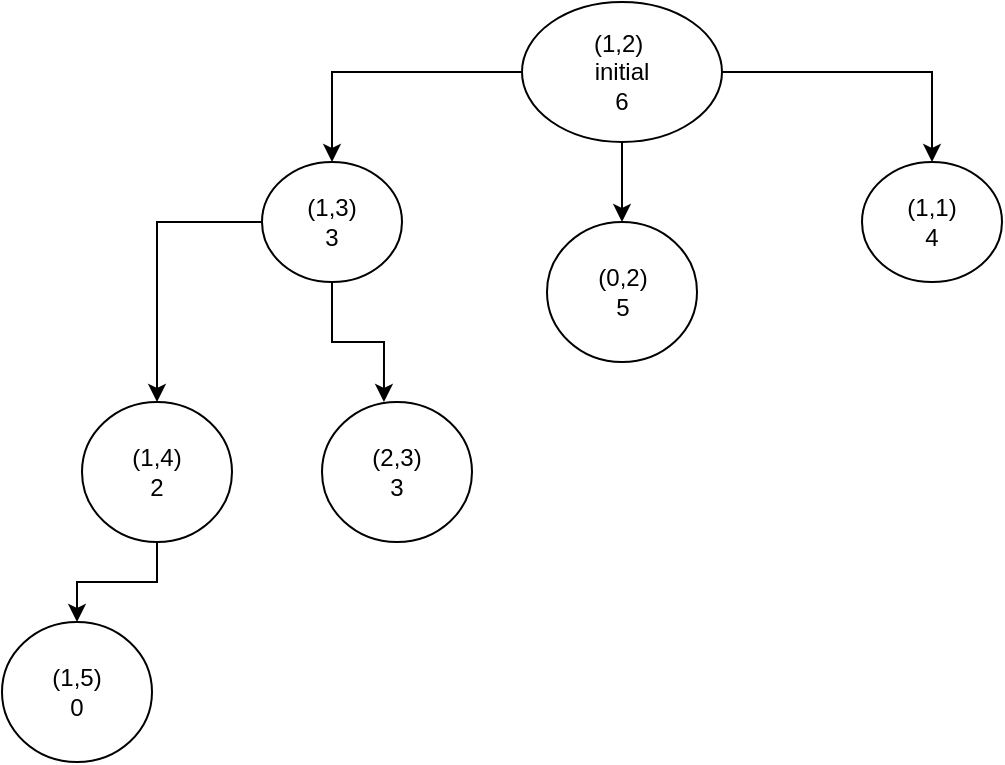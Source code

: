 <mxfile version="18.1.2" type="device"><diagram id="OSgIgFRIwhTvXAs2WFan" name="Page-1"><mxGraphModel dx="868" dy="403" grid="1" gridSize="10" guides="1" tooltips="1" connect="1" arrows="1" fold="1" page="1" pageScale="1" pageWidth="850" pageHeight="1100" math="0" shadow="0"><root><mxCell id="0"/><mxCell id="1" parent="0"/><mxCell id="uq8NRQB6TmI6QzF5dRJw-6" style="edgeStyle=orthogonalEdgeStyle;rounded=0;orthogonalLoop=1;jettySize=auto;html=1;exitX=1;exitY=0.5;exitDx=0;exitDy=0;entryX=0.5;entryY=0;entryDx=0;entryDy=0;" parent="1" source="uq8NRQB6TmI6QzF5dRJw-1" target="uq8NRQB6TmI6QzF5dRJw-3" edge="1"><mxGeometry relative="1" as="geometry"/></mxCell><mxCell id="uq8NRQB6TmI6QzF5dRJw-7" style="edgeStyle=orthogonalEdgeStyle;rounded=0;orthogonalLoop=1;jettySize=auto;html=1;exitX=0.5;exitY=1;exitDx=0;exitDy=0;entryX=0.5;entryY=0;entryDx=0;entryDy=0;" parent="1" source="uq8NRQB6TmI6QzF5dRJw-1" target="uq8NRQB6TmI6QzF5dRJw-5" edge="1"><mxGeometry relative="1" as="geometry"/></mxCell><mxCell id="uq8NRQB6TmI6QzF5dRJw-8" style="edgeStyle=orthogonalEdgeStyle;rounded=0;orthogonalLoop=1;jettySize=auto;html=1;entryX=0.5;entryY=0;entryDx=0;entryDy=0;" parent="1" source="uq8NRQB6TmI6QzF5dRJw-1" target="uq8NRQB6TmI6QzF5dRJw-4" edge="1"><mxGeometry relative="1" as="geometry"/></mxCell><mxCell id="uq8NRQB6TmI6QzF5dRJw-1" value="(1,2)&amp;nbsp;&lt;br&gt;initial&lt;br&gt;6" style="ellipse;whiteSpace=wrap;html=1;" parent="1" vertex="1"><mxGeometry x="310" y="50" width="100" height="70" as="geometry"/></mxCell><mxCell id="uq8NRQB6TmI6QzF5dRJw-3" value="(1,1)&lt;br&gt;4" style="ellipse;whiteSpace=wrap;html=1;" parent="1" vertex="1"><mxGeometry x="480" y="130" width="70" height="60" as="geometry"/></mxCell><mxCell id="uq8NRQB6TmI6QzF5dRJw-12" style="edgeStyle=orthogonalEdgeStyle;rounded=0;orthogonalLoop=1;jettySize=auto;html=1;entryX=0.413;entryY=0;entryDx=0;entryDy=0;entryPerimeter=0;" parent="1" source="uq8NRQB6TmI6QzF5dRJw-4" target="uq8NRQB6TmI6QzF5dRJw-10" edge="1"><mxGeometry relative="1" as="geometry"/></mxCell><mxCell id="uq8NRQB6TmI6QzF5dRJw-13" style="edgeStyle=orthogonalEdgeStyle;rounded=0;orthogonalLoop=1;jettySize=auto;html=1;" parent="1" source="uq8NRQB6TmI6QzF5dRJw-4" target="uq8NRQB6TmI6QzF5dRJw-9" edge="1"><mxGeometry relative="1" as="geometry"/></mxCell><mxCell id="uq8NRQB6TmI6QzF5dRJw-4" value="(1,3)&lt;br&gt;3" style="ellipse;whiteSpace=wrap;html=1;" parent="1" vertex="1"><mxGeometry x="180" y="130" width="70" height="60" as="geometry"/></mxCell><mxCell id="uq8NRQB6TmI6QzF5dRJw-5" value="(0,2)&lt;br&gt;5" style="ellipse;whiteSpace=wrap;html=1;" parent="1" vertex="1"><mxGeometry x="322.5" y="160" width="75" height="70" as="geometry"/></mxCell><mxCell id="uq8NRQB6TmI6QzF5dRJw-14" style="edgeStyle=orthogonalEdgeStyle;rounded=0;orthogonalLoop=1;jettySize=auto;html=1;entryX=0.5;entryY=0;entryDx=0;entryDy=0;" parent="1" source="uq8NRQB6TmI6QzF5dRJw-9" target="uq8NRQB6TmI6QzF5dRJw-11" edge="1"><mxGeometry relative="1" as="geometry"/></mxCell><mxCell id="uq8NRQB6TmI6QzF5dRJw-9" value="(1,4)&lt;br&gt;2" style="ellipse;whiteSpace=wrap;html=1;" parent="1" vertex="1"><mxGeometry x="90" y="250" width="75" height="70" as="geometry"/></mxCell><mxCell id="uq8NRQB6TmI6QzF5dRJw-10" value="(2,3)&lt;br&gt;3" style="ellipse;whiteSpace=wrap;html=1;" parent="1" vertex="1"><mxGeometry x="210" y="250" width="75" height="70" as="geometry"/></mxCell><mxCell id="uq8NRQB6TmI6QzF5dRJw-11" value="(1,5)&lt;br&gt;0" style="ellipse;whiteSpace=wrap;html=1;" parent="1" vertex="1"><mxGeometry x="50" y="360" width="75" height="70" as="geometry"/></mxCell></root></mxGraphModel></diagram></mxfile>